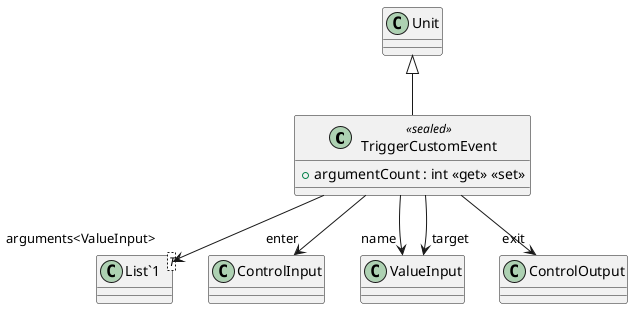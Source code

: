 @startuml
class TriggerCustomEvent <<sealed>> {
    + argumentCount : int <<get>> <<set>>
}
class "List`1"<T> {
}
Unit <|-- TriggerCustomEvent
TriggerCustomEvent --> "arguments<ValueInput>" "List`1"
TriggerCustomEvent --> "enter" ControlInput
TriggerCustomEvent --> "name" ValueInput
TriggerCustomEvent --> "target" ValueInput
TriggerCustomEvent --> "exit" ControlOutput
@enduml
